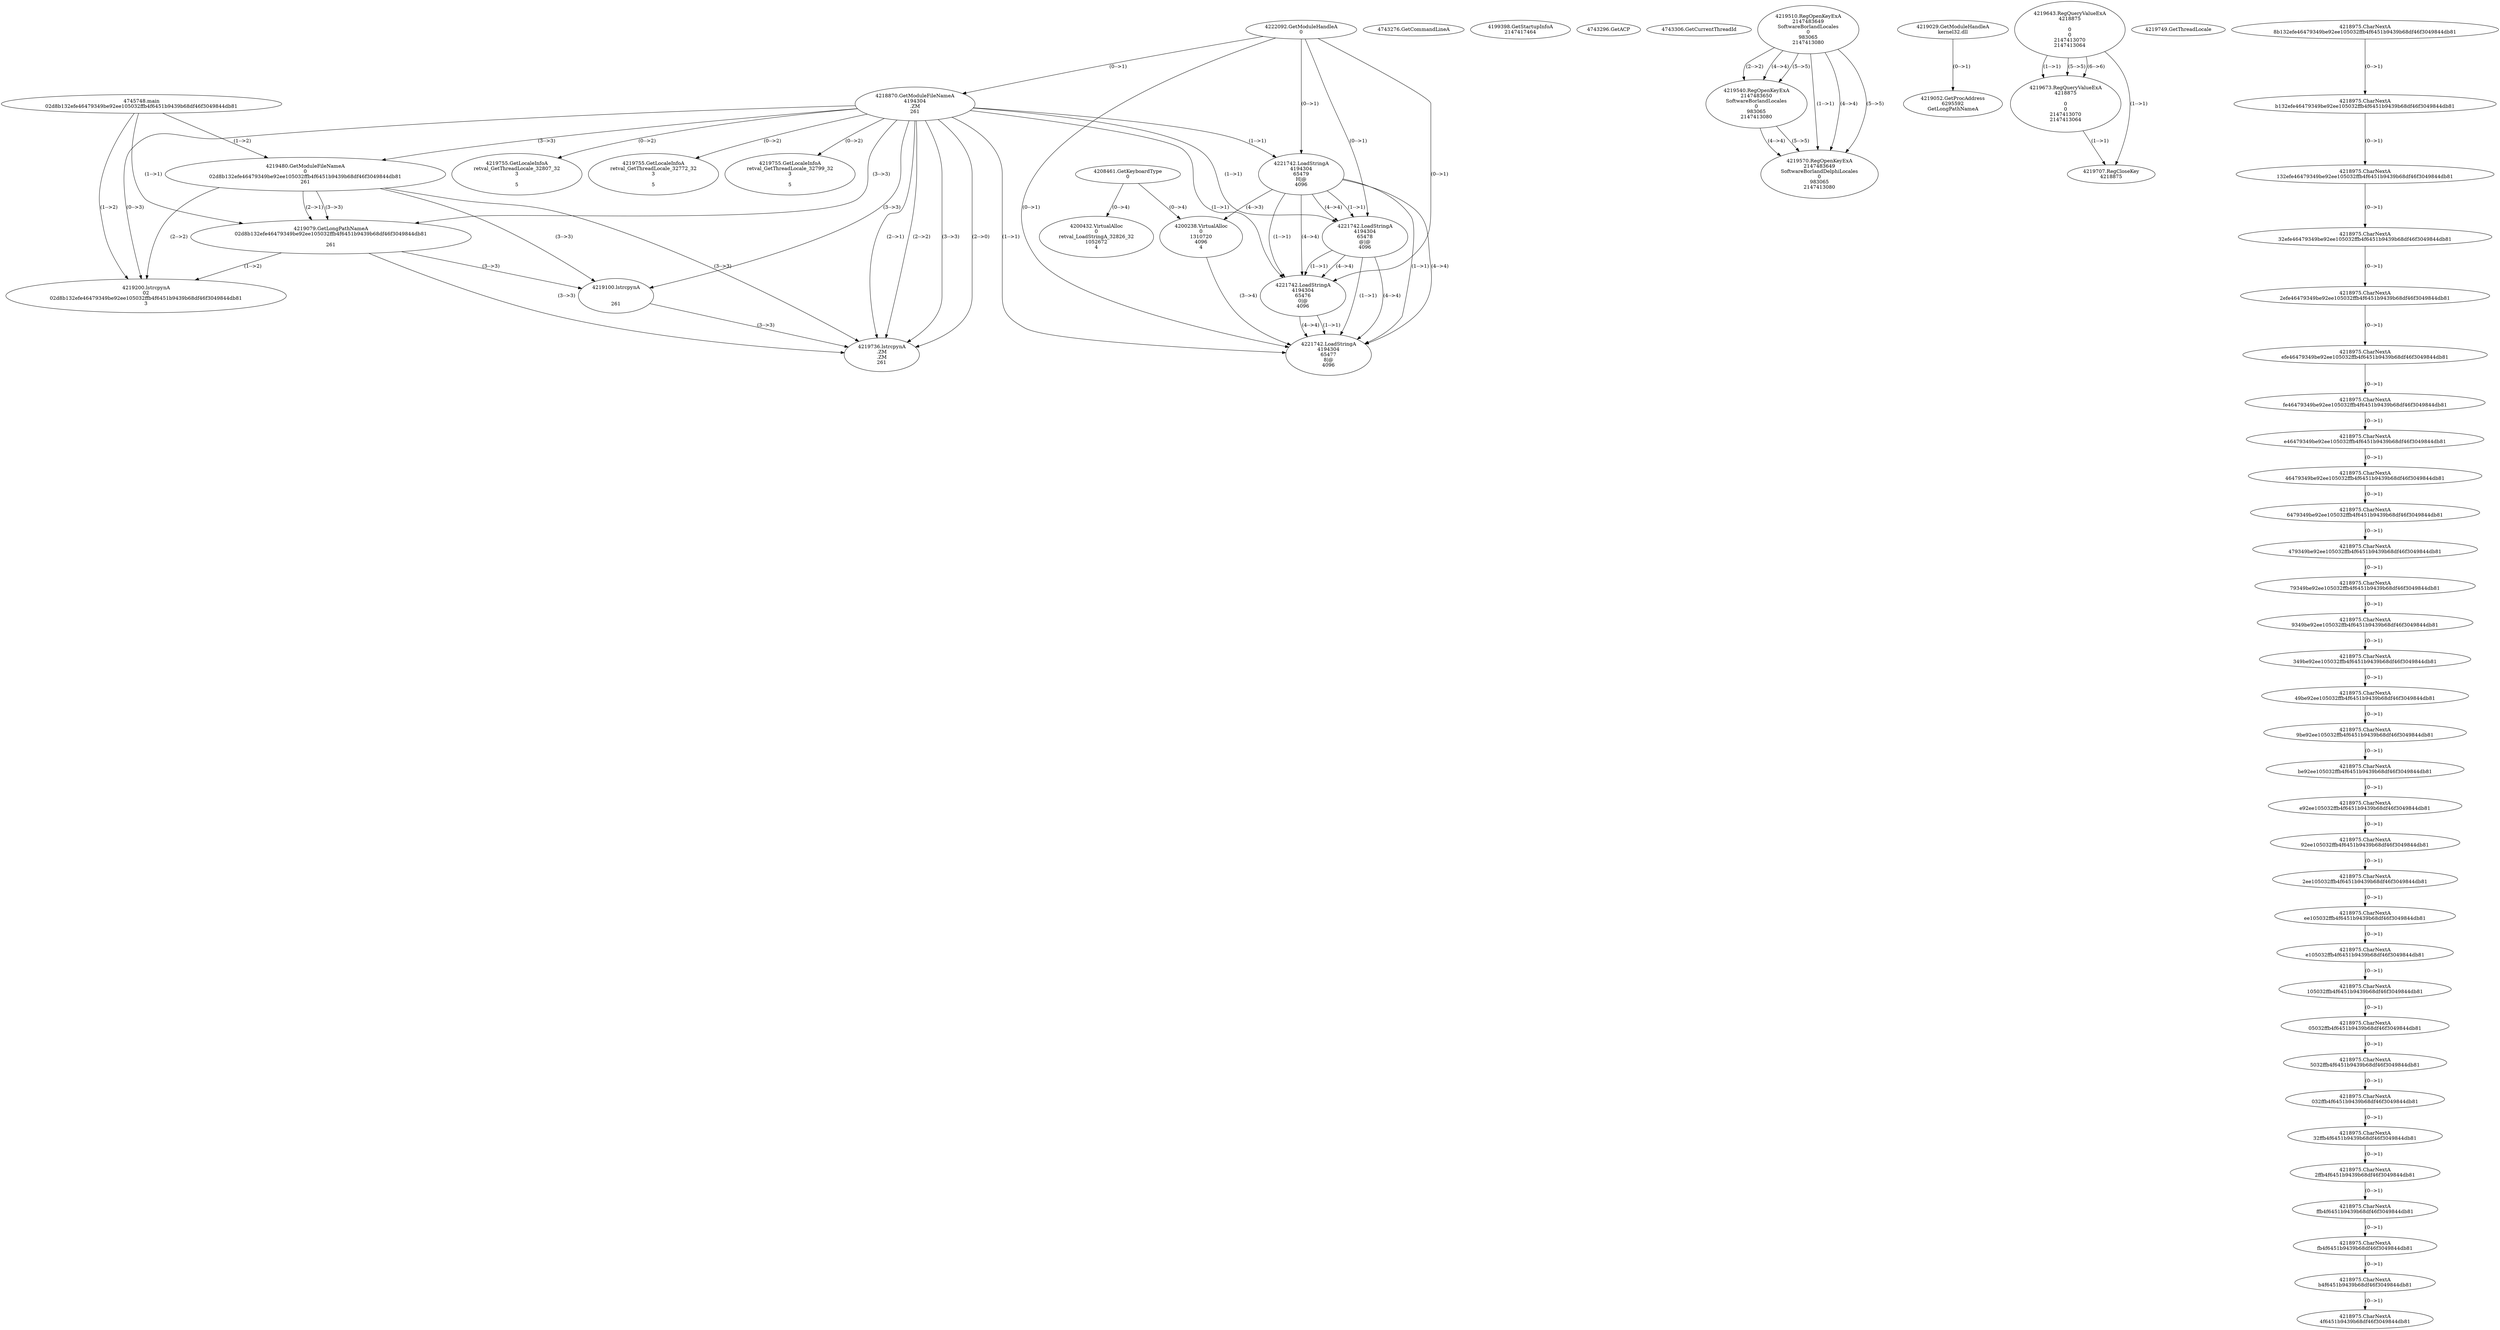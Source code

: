// Global SCDG with merge call
digraph {
	0 [label="4745748.main
02d8b132efe46479349be92ee105032ffb4f6451b9439b68df46f3049844db81"]
	1 [label="4222092.GetModuleHandleA
0"]
	2 [label="4208461.GetKeyboardType
0"]
	3 [label="4743276.GetCommandLineA
"]
	4 [label="4199398.GetStartupInfoA
2147417464"]
	5 [label="4743296.GetACP
"]
	6 [label="4743306.GetCurrentThreadId
"]
	7 [label="4218870.GetModuleFileNameA
4194304
.ZM
261"]
	1 -> 7 [label="(0-->1)"]
	8 [label="4219480.GetModuleFileNameA
0
02d8b132efe46479349be92ee105032ffb4f6451b9439b68df46f3049844db81
261"]
	0 -> 8 [label="(1-->2)"]
	7 -> 8 [label="(3-->3)"]
	9 [label="4219510.RegOpenKeyExA
2147483649
Software\Borland\Locales
0
983065
2147413080"]
	10 [label="4219029.GetModuleHandleA
kernel32.dll"]
	11 [label="4219052.GetProcAddress
6295592
GetLongPathNameA"]
	10 -> 11 [label="(0-->1)"]
	12 [label="4219079.GetLongPathNameA
02d8b132efe46479349be92ee105032ffb4f6451b9439b68df46f3049844db81

261"]
	0 -> 12 [label="(1-->1)"]
	8 -> 12 [label="(2-->1)"]
	7 -> 12 [label="(3-->3)"]
	8 -> 12 [label="(3-->3)"]
	13 [label="4219100.lstrcpynA


261"]
	7 -> 13 [label="(3-->3)"]
	8 -> 13 [label="(3-->3)"]
	12 -> 13 [label="(3-->3)"]
	14 [label="4219643.RegQueryValueExA
4218875

0
0
2147413070
2147413064"]
	15 [label="4219673.RegQueryValueExA
4218875

0
0
2147413070
2147413064"]
	14 -> 15 [label="(1-->1)"]
	14 -> 15 [label="(5-->5)"]
	14 -> 15 [label="(6-->6)"]
	16 [label="4219707.RegCloseKey
4218875"]
	14 -> 16 [label="(1-->1)"]
	15 -> 16 [label="(1-->1)"]
	17 [label="4219736.lstrcpynA
.ZM
.ZM
261"]
	7 -> 17 [label="(2-->1)"]
	7 -> 17 [label="(2-->2)"]
	7 -> 17 [label="(3-->3)"]
	8 -> 17 [label="(3-->3)"]
	12 -> 17 [label="(3-->3)"]
	13 -> 17 [label="(3-->3)"]
	7 -> 17 [label="(2-->0)"]
	18 [label="4219749.GetThreadLocale
"]
	19 [label="4219755.GetLocaleInfoA
retval_GetThreadLocale_32807_32
3

5"]
	7 -> 19 [label="(0-->2)"]
	20 [label="4221742.LoadStringA
4194304
65479
H|@
4096"]
	1 -> 20 [label="(0-->1)"]
	7 -> 20 [label="(1-->1)"]
	21 [label="4200238.VirtualAlloc
0
1310720
4096
4"]
	20 -> 21 [label="(4-->3)"]
	2 -> 21 [label="(0-->4)"]
	22 [label="4219540.RegOpenKeyExA
2147483650
Software\Borland\Locales
0
983065
2147413080"]
	9 -> 22 [label="(2-->2)"]
	9 -> 22 [label="(4-->4)"]
	9 -> 22 [label="(5-->5)"]
	23 [label="4219570.RegOpenKeyExA
2147483649
Software\Borland\Delphi\Locales
0
983065
2147413080"]
	9 -> 23 [label="(1-->1)"]
	9 -> 23 [label="(4-->4)"]
	22 -> 23 [label="(4-->4)"]
	9 -> 23 [label="(5-->5)"]
	22 -> 23 [label="(5-->5)"]
	24 [label="4219755.GetLocaleInfoA
retval_GetThreadLocale_32772_32
3

5"]
	7 -> 24 [label="(0-->2)"]
	25 [label="4219755.GetLocaleInfoA
retval_GetThreadLocale_32799_32
3

5"]
	7 -> 25 [label="(0-->2)"]
	26 [label="4221742.LoadStringA
4194304
65478
@|@
4096"]
	1 -> 26 [label="(0-->1)"]
	7 -> 26 [label="(1-->1)"]
	20 -> 26 [label="(1-->1)"]
	20 -> 26 [label="(4-->4)"]
	27 [label="4221742.LoadStringA
4194304
65476
0|@
4096"]
	1 -> 27 [label="(0-->1)"]
	7 -> 27 [label="(1-->1)"]
	20 -> 27 [label="(1-->1)"]
	26 -> 27 [label="(1-->1)"]
	20 -> 27 [label="(4-->4)"]
	26 -> 27 [label="(4-->4)"]
	28 [label="4219200.lstrcpynA
02
02d8b132efe46479349be92ee105032ffb4f6451b9439b68df46f3049844db81
3"]
	0 -> 28 [label="(1-->2)"]
	8 -> 28 [label="(2-->2)"]
	12 -> 28 [label="(1-->2)"]
	7 -> 28 [label="(0-->3)"]
	29 [label="4218975.CharNextA
8b132efe46479349be92ee105032ffb4f6451b9439b68df46f3049844db81"]
	30 [label="4218975.CharNextA
b132efe46479349be92ee105032ffb4f6451b9439b68df46f3049844db81"]
	29 -> 30 [label="(0-->1)"]
	31 [label="4218975.CharNextA
132efe46479349be92ee105032ffb4f6451b9439b68df46f3049844db81"]
	30 -> 31 [label="(0-->1)"]
	32 [label="4218975.CharNextA
32efe46479349be92ee105032ffb4f6451b9439b68df46f3049844db81"]
	31 -> 32 [label="(0-->1)"]
	33 [label="4218975.CharNextA
2efe46479349be92ee105032ffb4f6451b9439b68df46f3049844db81"]
	32 -> 33 [label="(0-->1)"]
	34 [label="4218975.CharNextA
efe46479349be92ee105032ffb4f6451b9439b68df46f3049844db81"]
	33 -> 34 [label="(0-->1)"]
	35 [label="4218975.CharNextA
fe46479349be92ee105032ffb4f6451b9439b68df46f3049844db81"]
	34 -> 35 [label="(0-->1)"]
	36 [label="4218975.CharNextA
e46479349be92ee105032ffb4f6451b9439b68df46f3049844db81"]
	35 -> 36 [label="(0-->1)"]
	37 [label="4218975.CharNextA
46479349be92ee105032ffb4f6451b9439b68df46f3049844db81"]
	36 -> 37 [label="(0-->1)"]
	38 [label="4218975.CharNextA
6479349be92ee105032ffb4f6451b9439b68df46f3049844db81"]
	37 -> 38 [label="(0-->1)"]
	39 [label="4218975.CharNextA
479349be92ee105032ffb4f6451b9439b68df46f3049844db81"]
	38 -> 39 [label="(0-->1)"]
	40 [label="4218975.CharNextA
79349be92ee105032ffb4f6451b9439b68df46f3049844db81"]
	39 -> 40 [label="(0-->1)"]
	41 [label="4218975.CharNextA
9349be92ee105032ffb4f6451b9439b68df46f3049844db81"]
	40 -> 41 [label="(0-->1)"]
	42 [label="4218975.CharNextA
349be92ee105032ffb4f6451b9439b68df46f3049844db81"]
	41 -> 42 [label="(0-->1)"]
	43 [label="4218975.CharNextA
49be92ee105032ffb4f6451b9439b68df46f3049844db81"]
	42 -> 43 [label="(0-->1)"]
	44 [label="4218975.CharNextA
9be92ee105032ffb4f6451b9439b68df46f3049844db81"]
	43 -> 44 [label="(0-->1)"]
	45 [label="4218975.CharNextA
be92ee105032ffb4f6451b9439b68df46f3049844db81"]
	44 -> 45 [label="(0-->1)"]
	46 [label="4218975.CharNextA
e92ee105032ffb4f6451b9439b68df46f3049844db81"]
	45 -> 46 [label="(0-->1)"]
	47 [label="4218975.CharNextA
92ee105032ffb4f6451b9439b68df46f3049844db81"]
	46 -> 47 [label="(0-->1)"]
	48 [label="4218975.CharNextA
2ee105032ffb4f6451b9439b68df46f3049844db81"]
	47 -> 48 [label="(0-->1)"]
	49 [label="4218975.CharNextA
ee105032ffb4f6451b9439b68df46f3049844db81"]
	48 -> 49 [label="(0-->1)"]
	50 [label="4218975.CharNextA
e105032ffb4f6451b9439b68df46f3049844db81"]
	49 -> 50 [label="(0-->1)"]
	51 [label="4218975.CharNextA
105032ffb4f6451b9439b68df46f3049844db81"]
	50 -> 51 [label="(0-->1)"]
	52 [label="4218975.CharNextA
05032ffb4f6451b9439b68df46f3049844db81"]
	51 -> 52 [label="(0-->1)"]
	53 [label="4218975.CharNextA
5032ffb4f6451b9439b68df46f3049844db81"]
	52 -> 53 [label="(0-->1)"]
	54 [label="4218975.CharNextA
032ffb4f6451b9439b68df46f3049844db81"]
	53 -> 54 [label="(0-->1)"]
	55 [label="4218975.CharNextA
32ffb4f6451b9439b68df46f3049844db81"]
	54 -> 55 [label="(0-->1)"]
	56 [label="4218975.CharNextA
2ffb4f6451b9439b68df46f3049844db81"]
	55 -> 56 [label="(0-->1)"]
	57 [label="4218975.CharNextA
ffb4f6451b9439b68df46f3049844db81"]
	56 -> 57 [label="(0-->1)"]
	58 [label="4218975.CharNextA
fb4f6451b9439b68df46f3049844db81"]
	57 -> 58 [label="(0-->1)"]
	59 [label="4218975.CharNextA
b4f6451b9439b68df46f3049844db81"]
	58 -> 59 [label="(0-->1)"]
	60 [label="4218975.CharNextA
4f6451b9439b68df46f3049844db81"]
	59 -> 60 [label="(0-->1)"]
	61 [label="4200432.VirtualAlloc
0
retval_LoadStringA_32826_32
1052672
4"]
	2 -> 61 [label="(0-->4)"]
	62 [label="4221742.LoadStringA
4194304
65477
8|@
4096"]
	1 -> 62 [label="(0-->1)"]
	7 -> 62 [label="(1-->1)"]
	20 -> 62 [label="(1-->1)"]
	26 -> 62 [label="(1-->1)"]
	27 -> 62 [label="(1-->1)"]
	20 -> 62 [label="(4-->4)"]
	21 -> 62 [label="(3-->4)"]
	26 -> 62 [label="(4-->4)"]
	27 -> 62 [label="(4-->4)"]
}
